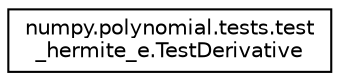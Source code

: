 digraph "Graphical Class Hierarchy"
{
 // LATEX_PDF_SIZE
  edge [fontname="Helvetica",fontsize="10",labelfontname="Helvetica",labelfontsize="10"];
  node [fontname="Helvetica",fontsize="10",shape=record];
  rankdir="LR";
  Node0 [label="numpy.polynomial.tests.test\l_hermite_e.TestDerivative",height=0.2,width=0.4,color="black", fillcolor="white", style="filled",URL="$classnumpy_1_1polynomial_1_1tests_1_1test__hermite__e_1_1TestDerivative.html",tooltip=" "];
}
